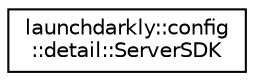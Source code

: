 digraph "Graphical Class Hierarchy"
{
 // LATEX_PDF_SIZE
  edge [fontname="Helvetica",fontsize="10",labelfontname="Helvetica",labelfontsize="10"];
  node [fontname="Helvetica",fontsize="10",shape=record];
  rankdir="LR";
  Node0 [label="launchdarkly::config\l::detail::ServerSDK",height=0.2,width=0.4,color="black", fillcolor="white", style="filled",URL="$structlaunchdarkly_1_1config_1_1detail_1_1ServerSDK.html",tooltip=" "];
}
